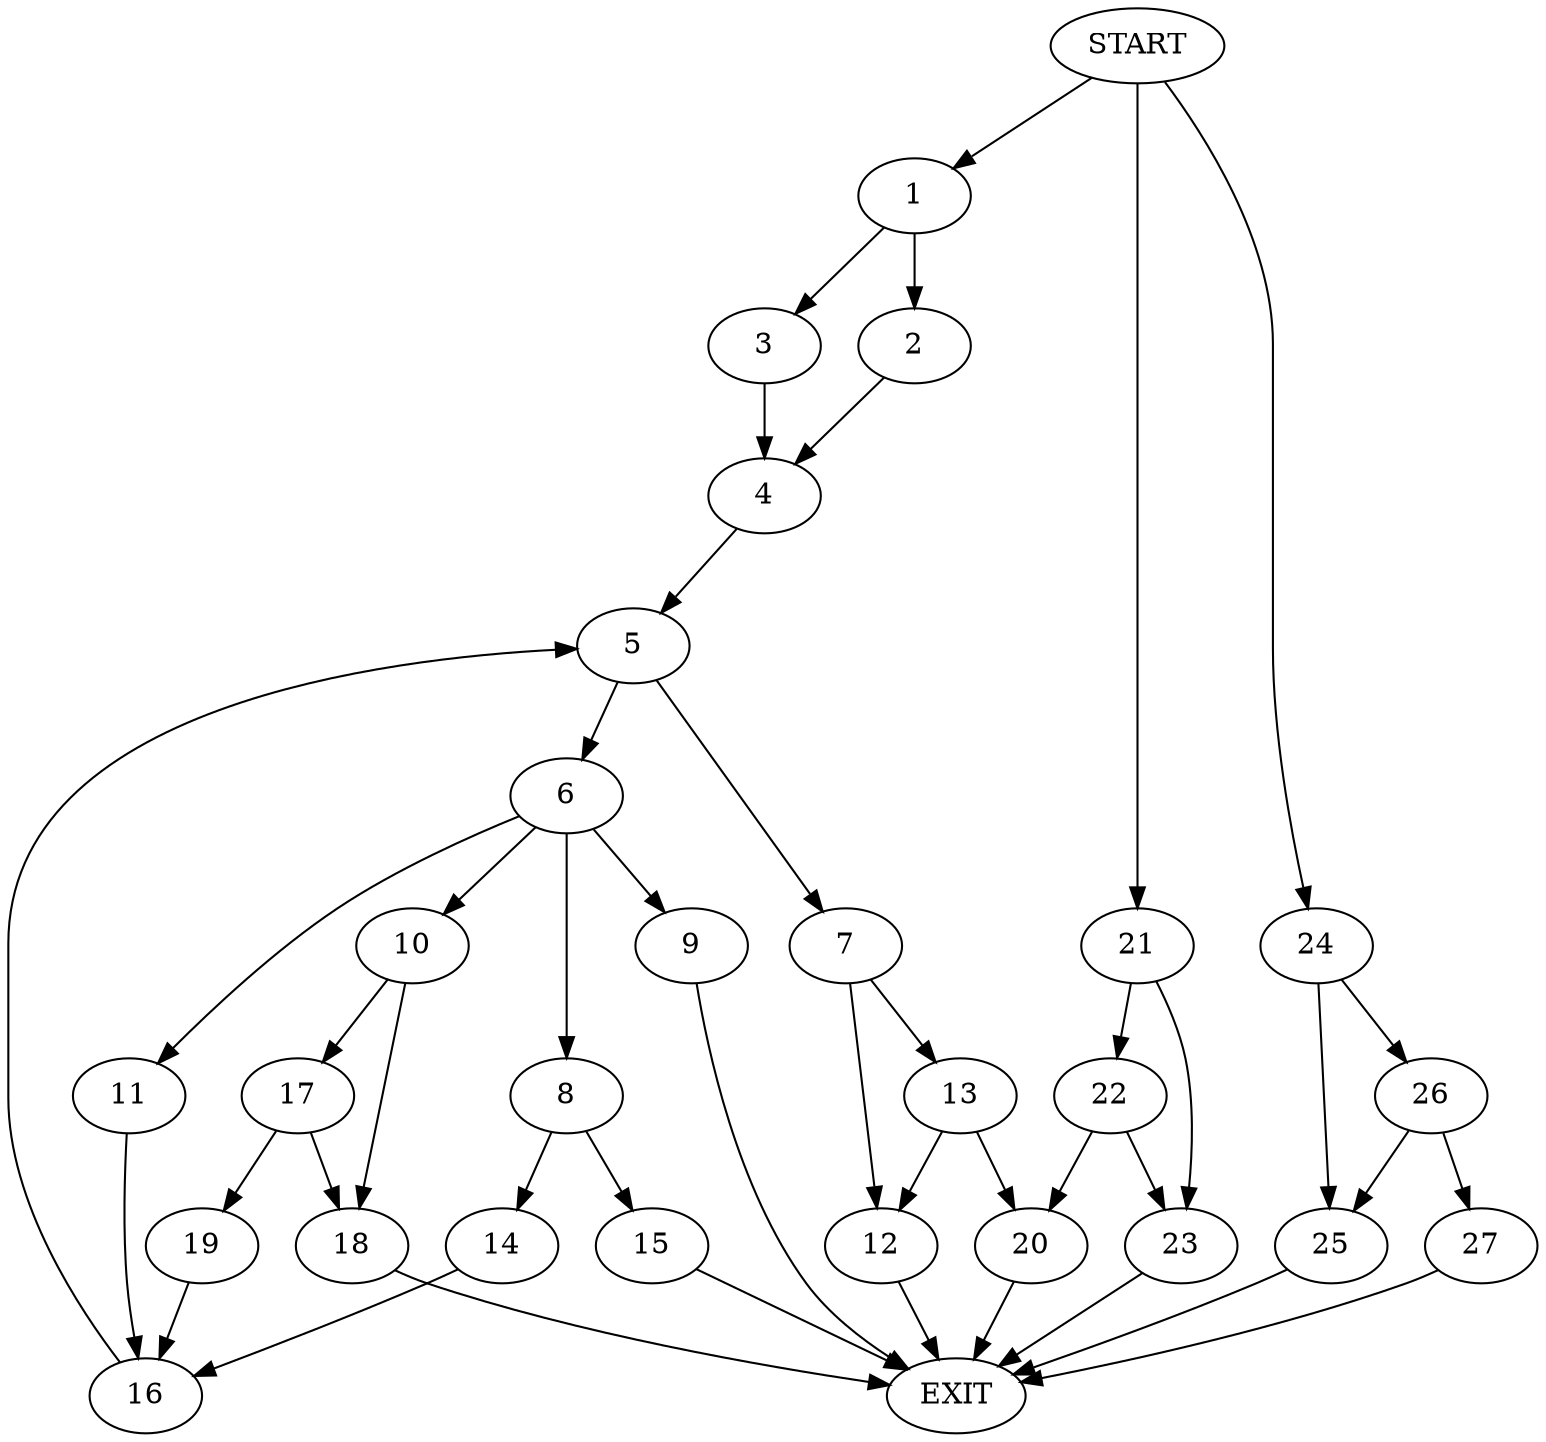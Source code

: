 digraph {
0 [label="START"]
28 [label="EXIT"]
0 -> 1
1 -> 2
1 -> 3
3 -> 4
2 -> 4
4 -> 5
5 -> 6
5 -> 7
6 -> 8
6 -> 9
6 -> 10
6 -> 11
7 -> 12
7 -> 13
9 -> 28
8 -> 14
8 -> 15
11 -> 16
10 -> 17
10 -> 18
16 -> 5
15 -> 28
14 -> 16
17 -> 19
17 -> 18
18 -> 28
19 -> 16
12 -> 28
13 -> 12
13 -> 20
20 -> 28
0 -> 21
21 -> 22
21 -> 23
23 -> 28
22 -> 20
22 -> 23
0 -> 24
24 -> 25
24 -> 26
25 -> 28
26 -> 25
26 -> 27
27 -> 28
}

